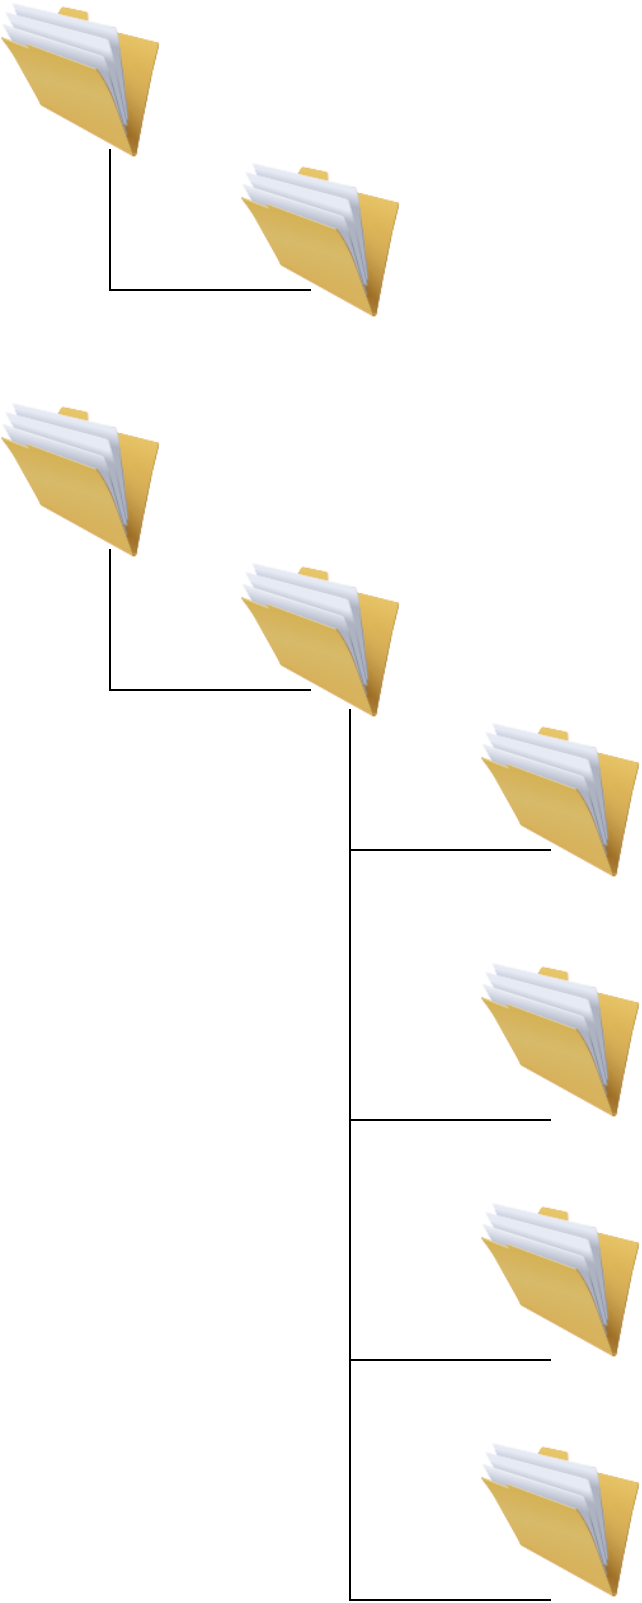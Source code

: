 <mxfile version="21.7.1" type="github">
  <diagram name="Página-1" id="TD3UC1gxRgC4CrVnh2Rm">
    <mxGraphModel dx="2074" dy="758" grid="1" gridSize="10" guides="1" tooltips="1" connect="1" arrows="1" fold="1" page="1" pageScale="1" pageWidth="827" pageHeight="1169" math="0" shadow="0">
      <root>
        <mxCell id="0" />
        <mxCell id="1" parent="0" />
        <mxCell id="D6mrxB-c_qmbISeZ87xG-1" value="" style="image;html=1;image=img/lib/clip_art/general/Full_Folder_128x128.png" vertex="1" parent="1">
          <mxGeometry x="40" y="40" width="80" height="80" as="geometry" />
        </mxCell>
        <mxCell id="D6mrxB-c_qmbISeZ87xG-2" value="" style="image;html=1;image=img/lib/clip_art/general/Full_Folder_128x128.png" vertex="1" parent="1">
          <mxGeometry x="40" y="240" width="80" height="80" as="geometry" />
        </mxCell>
        <mxCell id="D6mrxB-c_qmbISeZ87xG-4" value="" style="image;html=1;image=img/lib/clip_art/general/Full_Folder_128x128.png" vertex="1" parent="1">
          <mxGeometry x="280" y="520" width="80" height="80" as="geometry" />
        </mxCell>
        <mxCell id="D6mrxB-c_qmbISeZ87xG-5" value="" style="image;html=1;image=img/lib/clip_art/general/Full_Folder_128x128.png" vertex="1" parent="1">
          <mxGeometry x="160" y="120" width="80" height="80" as="geometry" />
        </mxCell>
        <mxCell id="D6mrxB-c_qmbISeZ87xG-6" value="" style="image;html=1;image=img/lib/clip_art/general/Full_Folder_128x128.png" vertex="1" parent="1">
          <mxGeometry x="160" y="320" width="80" height="80" as="geometry" />
        </mxCell>
        <mxCell id="D6mrxB-c_qmbISeZ87xG-7" value="" style="image;html=1;image=img/lib/clip_art/general/Full_Folder_128x128.png" vertex="1" parent="1">
          <mxGeometry x="280" y="400" width="80" height="80" as="geometry" />
        </mxCell>
        <mxCell id="D6mrxB-c_qmbISeZ87xG-8" value="" style="image;html=1;image=img/lib/clip_art/general/Full_Folder_128x128.png" vertex="1" parent="1">
          <mxGeometry x="280" y="640" width="80" height="80" as="geometry" />
        </mxCell>
        <mxCell id="D6mrxB-c_qmbISeZ87xG-9" value="" style="shape=partialRectangle;whiteSpace=wrap;html=1;bottom=0;right=0;fillColor=none;rotation=-90;" vertex="1" parent="1">
          <mxGeometry x="110" y="100" width="70" height="100" as="geometry" />
        </mxCell>
        <mxCell id="D6mrxB-c_qmbISeZ87xG-10" value="" style="shape=partialRectangle;whiteSpace=wrap;html=1;bottom=0;right=0;fillColor=none;rotation=-90;" vertex="1" parent="1">
          <mxGeometry x="110" y="300" width="70" height="100" as="geometry" />
        </mxCell>
        <mxCell id="D6mrxB-c_qmbISeZ87xG-11" value="" style="shape=partialRectangle;whiteSpace=wrap;html=1;bottom=0;right=0;fillColor=none;rotation=-90;" vertex="1" parent="1">
          <mxGeometry x="230" y="380" width="70" height="100" as="geometry" />
        </mxCell>
        <mxCell id="D6mrxB-c_qmbISeZ87xG-12" value="" style="shape=partialRectangle;whiteSpace=wrap;html=1;bottom=0;right=0;fillColor=none;rotation=-90;" vertex="1" parent="1">
          <mxGeometry x="197.5" y="482.5" width="135" height="100" as="geometry" />
        </mxCell>
        <mxCell id="D6mrxB-c_qmbISeZ87xG-13" value="" style="shape=partialRectangle;whiteSpace=wrap;html=1;bottom=0;right=0;fillColor=none;rotation=-90;" vertex="1" parent="1">
          <mxGeometry x="195" y="600" width="140" height="100" as="geometry" />
        </mxCell>
        <mxCell id="D6mrxB-c_qmbISeZ87xG-14" value="" style="image;html=1;image=img/lib/clip_art/general/Full_Folder_128x128.png" vertex="1" parent="1">
          <mxGeometry x="280" y="760" width="80" height="80" as="geometry" />
        </mxCell>
        <mxCell id="D6mrxB-c_qmbISeZ87xG-15" value="" style="shape=partialRectangle;whiteSpace=wrap;html=1;bottom=0;right=0;fillColor=none;rotation=-90;" vertex="1" parent="1">
          <mxGeometry x="195" y="720" width="140" height="100" as="geometry" />
        </mxCell>
      </root>
    </mxGraphModel>
  </diagram>
</mxfile>
